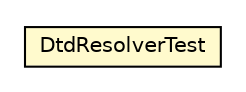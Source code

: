 #!/usr/local/bin/dot
#
# Class diagram 
# Generated by UMLGraph version R5_6-24-gf6e263 (http://www.umlgraph.org/)
#

digraph G {
	edge [fontname="Helvetica",fontsize=10,labelfontname="Helvetica",labelfontsize=10];
	node [fontname="Helvetica",fontsize=10,shape=plaintext];
	nodesep=0.25;
	ranksep=0.5;
	// net.trajano.mojo.cleanpom.test.DtdResolverTest
	c12 [label=<<table title="net.trajano.mojo.cleanpom.test.DtdResolverTest" border="0" cellborder="1" cellspacing="0" cellpadding="2" port="p" bgcolor="lemonChiffon" href="./DtdResolverTest.html">
		<tr><td><table border="0" cellspacing="0" cellpadding="1">
<tr><td align="center" balign="center"> DtdResolverTest </td></tr>
		</table></td></tr>
		</table>>, URL="./DtdResolverTest.html", fontname="Helvetica", fontcolor="black", fontsize=10.0];
}

